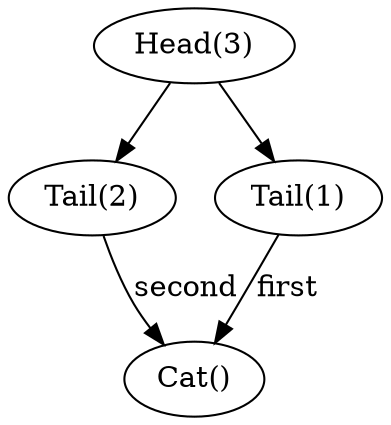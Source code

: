 digraph split_join {
  head [label="Head(3)"]
  left [label="Tail(2)"]
  right [label="Tail(1)"]
  cat [label="Cat()"]
  head -> left
  head -> right
  left -> cat [label="second"]
  right -> cat [label="first"]
}